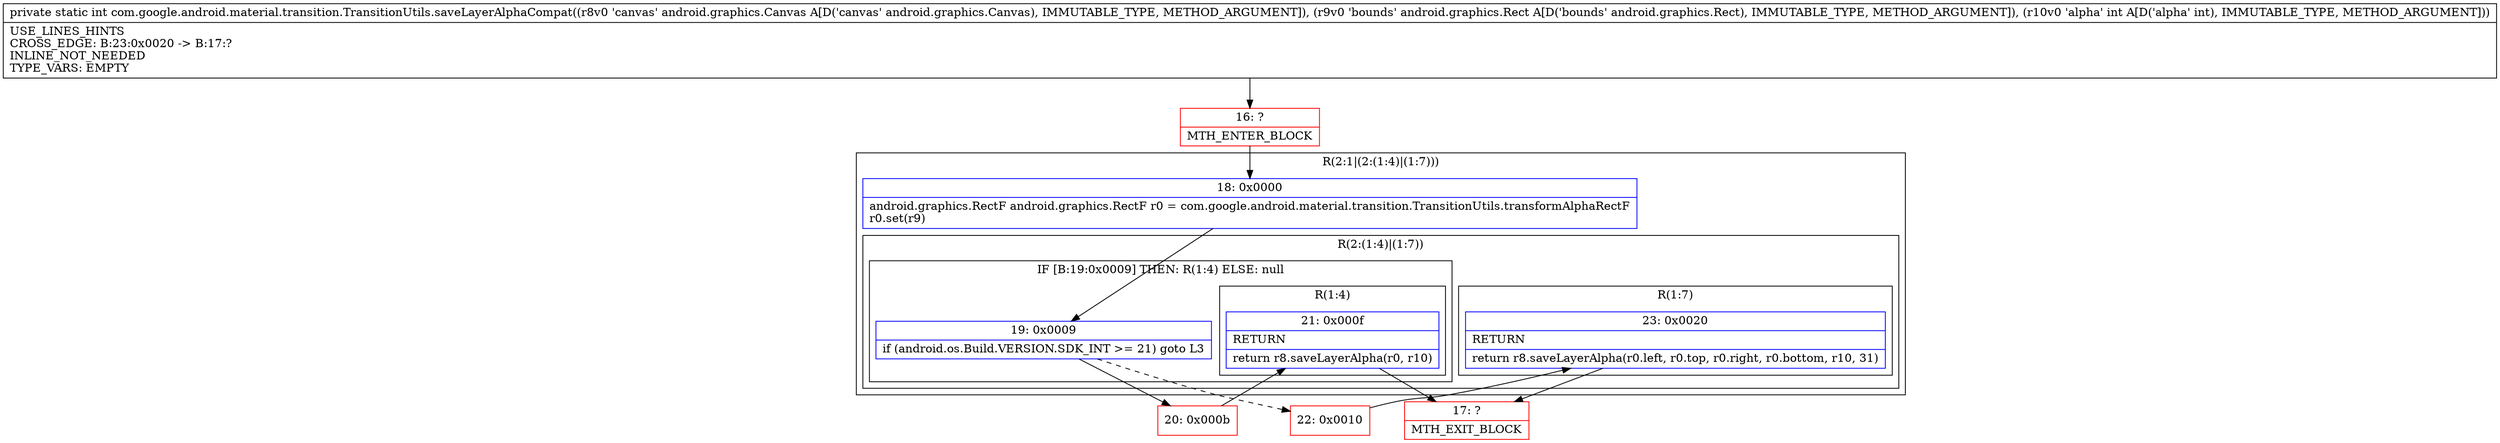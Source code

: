 digraph "CFG forcom.google.android.material.transition.TransitionUtils.saveLayerAlphaCompat(Landroid\/graphics\/Canvas;Landroid\/graphics\/Rect;I)I" {
subgraph cluster_Region_2010063085 {
label = "R(2:1|(2:(1:4)|(1:7)))";
node [shape=record,color=blue];
Node_18 [shape=record,label="{18\:\ 0x0000|android.graphics.RectF android.graphics.RectF r0 = com.google.android.material.transition.TransitionUtils.transformAlphaRectF\lr0.set(r9)\l}"];
subgraph cluster_Region_2109298512 {
label = "R(2:(1:4)|(1:7))";
node [shape=record,color=blue];
subgraph cluster_IfRegion_797763330 {
label = "IF [B:19:0x0009] THEN: R(1:4) ELSE: null";
node [shape=record,color=blue];
Node_19 [shape=record,label="{19\:\ 0x0009|if (android.os.Build.VERSION.SDK_INT \>= 21) goto L3\l}"];
subgraph cluster_Region_387112595 {
label = "R(1:4)";
node [shape=record,color=blue];
Node_21 [shape=record,label="{21\:\ 0x000f|RETURN\l|return r8.saveLayerAlpha(r0, r10)\l}"];
}
}
subgraph cluster_Region_1303146803 {
label = "R(1:7)";
node [shape=record,color=blue];
Node_23 [shape=record,label="{23\:\ 0x0020|RETURN\l|return r8.saveLayerAlpha(r0.left, r0.top, r0.right, r0.bottom, r10, 31)\l}"];
}
}
}
Node_16 [shape=record,color=red,label="{16\:\ ?|MTH_ENTER_BLOCK\l}"];
Node_20 [shape=record,color=red,label="{20\:\ 0x000b}"];
Node_17 [shape=record,color=red,label="{17\:\ ?|MTH_EXIT_BLOCK\l}"];
Node_22 [shape=record,color=red,label="{22\:\ 0x0010}"];
MethodNode[shape=record,label="{private static int com.google.android.material.transition.TransitionUtils.saveLayerAlphaCompat((r8v0 'canvas' android.graphics.Canvas A[D('canvas' android.graphics.Canvas), IMMUTABLE_TYPE, METHOD_ARGUMENT]), (r9v0 'bounds' android.graphics.Rect A[D('bounds' android.graphics.Rect), IMMUTABLE_TYPE, METHOD_ARGUMENT]), (r10v0 'alpha' int A[D('alpha' int), IMMUTABLE_TYPE, METHOD_ARGUMENT]))  | USE_LINES_HINTS\lCROSS_EDGE: B:23:0x0020 \-\> B:17:?\lINLINE_NOT_NEEDED\lTYPE_VARS: EMPTY\l}"];
MethodNode -> Node_16;Node_18 -> Node_19;
Node_19 -> Node_20;
Node_19 -> Node_22[style=dashed];
Node_21 -> Node_17;
Node_23 -> Node_17;
Node_16 -> Node_18;
Node_20 -> Node_21;
Node_22 -> Node_23;
}

